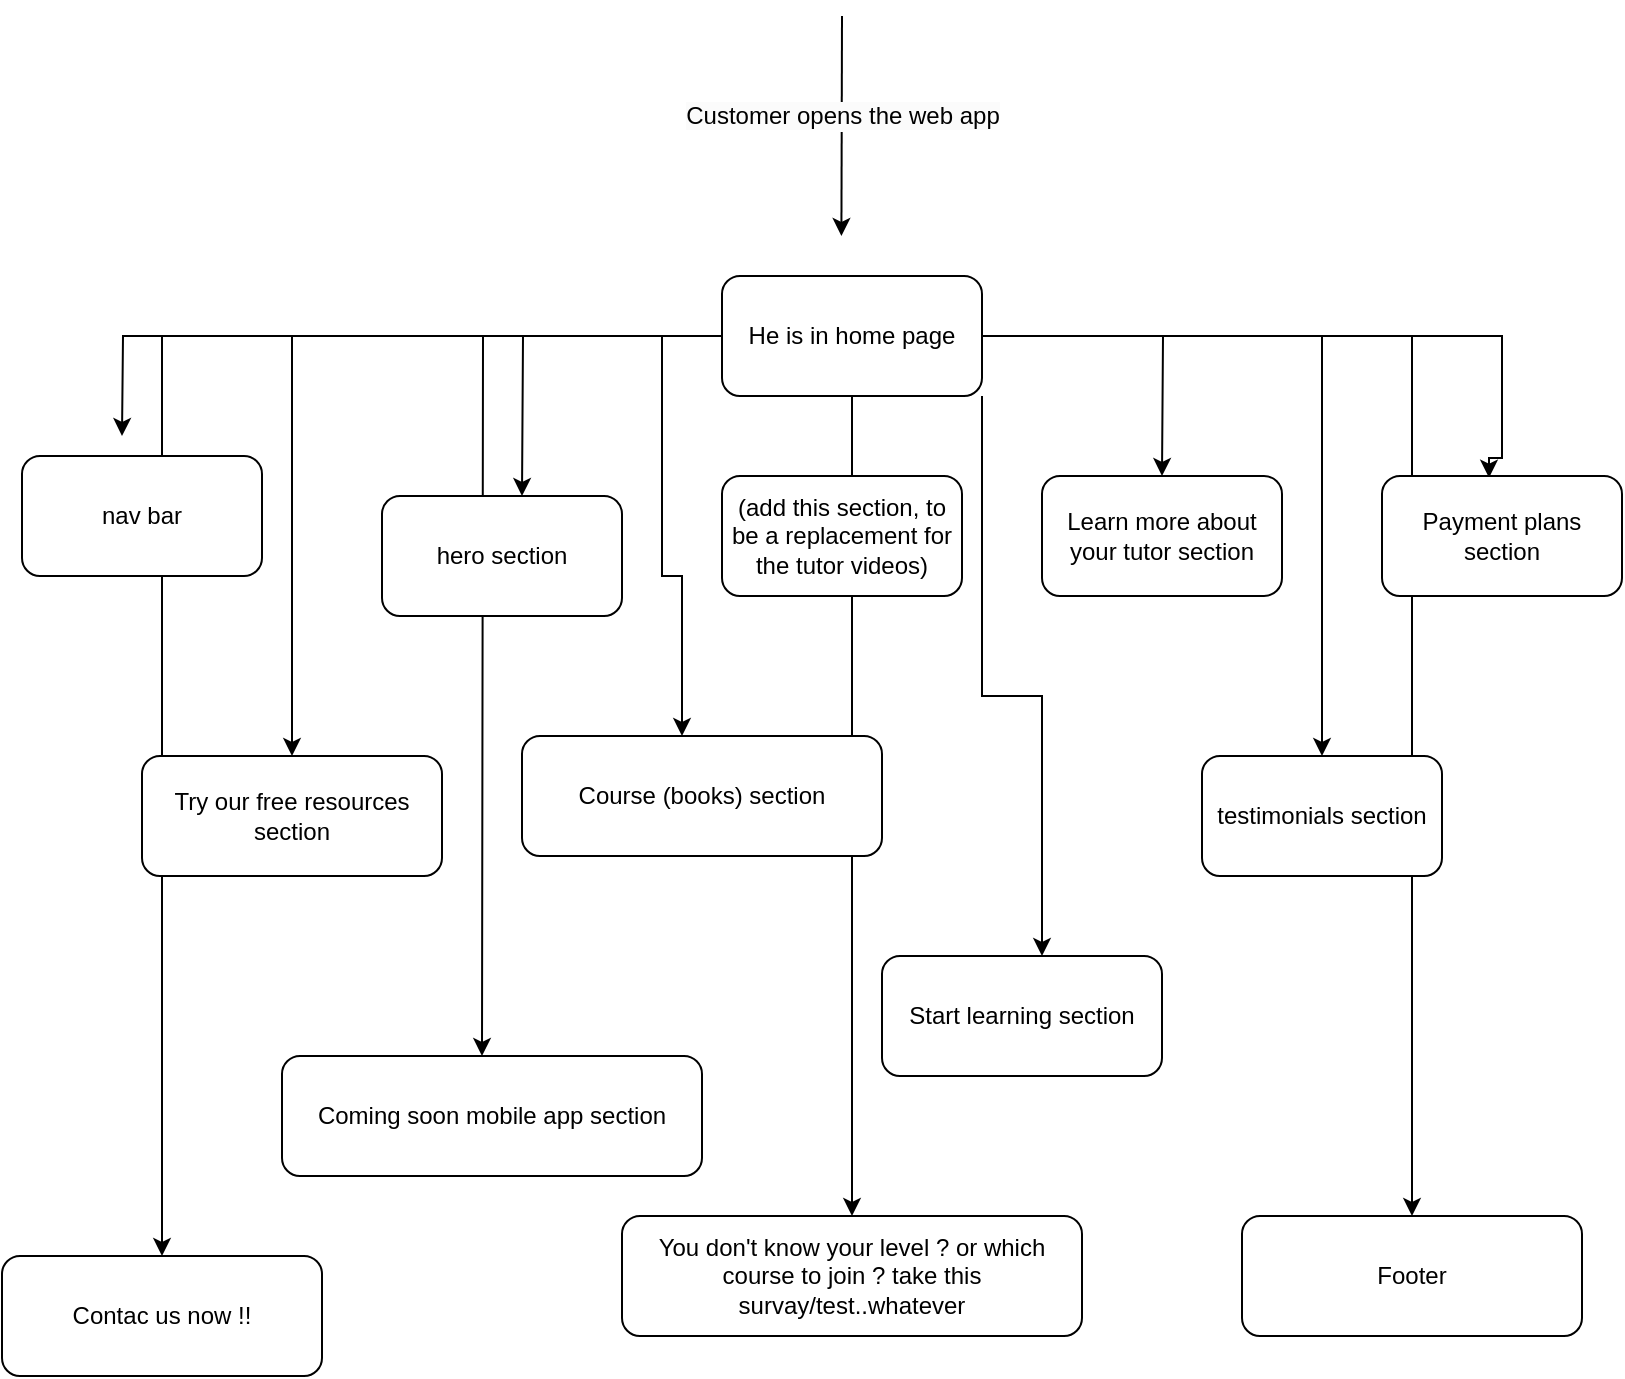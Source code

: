<mxfile version="24.4.0" type="github" pages="9">
  <diagram name="Home" id="qQ95E2DLK1bnDsNlfMF8">
    <mxGraphModel dx="1185" dy="638" grid="1" gridSize="10" guides="1" tooltips="1" connect="1" arrows="1" fold="1" page="1" pageScale="1" pageWidth="850" pageHeight="1100" math="0" shadow="0">
      <root>
        <mxCell id="0" />
        <mxCell id="1" parent="0" />
        <mxCell id="99INBaXnObJBXFlZrFe1-5" style="edgeStyle=orthogonalEdgeStyle;rounded=0;orthogonalLoop=1;jettySize=auto;html=1;" edge="1" parent="1" source="99INBaXnObJBXFlZrFe1-1">
          <mxGeometry relative="1" as="geometry">
            <mxPoint x="80" y="250" as="targetPoint" />
          </mxGeometry>
        </mxCell>
        <mxCell id="99INBaXnObJBXFlZrFe1-7" style="edgeStyle=orthogonalEdgeStyle;rounded=0;orthogonalLoop=1;jettySize=auto;html=1;" edge="1" parent="1" source="99INBaXnObJBXFlZrFe1-1">
          <mxGeometry relative="1" as="geometry">
            <mxPoint x="280" y="280" as="targetPoint" />
          </mxGeometry>
        </mxCell>
        <mxCell id="99INBaXnObJBXFlZrFe1-11" style="edgeStyle=orthogonalEdgeStyle;rounded=0;orthogonalLoop=1;jettySize=auto;html=1;" edge="1" parent="1" source="99INBaXnObJBXFlZrFe1-1">
          <mxGeometry relative="1" as="geometry">
            <mxPoint x="600" y="270" as="targetPoint" />
          </mxGeometry>
        </mxCell>
        <mxCell id="99INBaXnObJBXFlZrFe1-13" style="edgeStyle=orthogonalEdgeStyle;rounded=0;orthogonalLoop=1;jettySize=auto;html=1;entryX=0.446;entryY=0.014;entryDx=0;entryDy=0;entryPerimeter=0;" edge="1" parent="1" source="99INBaXnObJBXFlZrFe1-1" target="99INBaXnObJBXFlZrFe1-14">
          <mxGeometry relative="1" as="geometry">
            <mxPoint x="770" y="240" as="targetPoint" />
            <Array as="points">
              <mxPoint x="770" y="200" />
              <mxPoint x="770" y="261" />
            </Array>
          </mxGeometry>
        </mxCell>
        <mxCell id="99INBaXnObJBXFlZrFe1-15" style="edgeStyle=orthogonalEdgeStyle;rounded=0;orthogonalLoop=1;jettySize=auto;html=1;" edge="1" parent="1" source="99INBaXnObJBXFlZrFe1-1" target="99INBaXnObJBXFlZrFe1-16">
          <mxGeometry relative="1" as="geometry">
            <mxPoint x="180" y="420" as="targetPoint" />
          </mxGeometry>
        </mxCell>
        <mxCell id="99INBaXnObJBXFlZrFe1-18" style="edgeStyle=orthogonalEdgeStyle;rounded=0;orthogonalLoop=1;jettySize=auto;html=1;" edge="1" parent="1" source="99INBaXnObJBXFlZrFe1-1" target="99INBaXnObJBXFlZrFe1-19">
          <mxGeometry relative="1" as="geometry">
            <mxPoint x="360" y="390" as="targetPoint" />
            <Array as="points">
              <mxPoint x="350" y="200" />
              <mxPoint x="350" y="320" />
              <mxPoint x="360" y="320" />
            </Array>
          </mxGeometry>
        </mxCell>
        <mxCell id="99INBaXnObJBXFlZrFe1-20" style="edgeStyle=orthogonalEdgeStyle;rounded=0;orthogonalLoop=1;jettySize=auto;html=1;" edge="1" parent="1" source="99INBaXnObJBXFlZrFe1-1" target="99INBaXnObJBXFlZrFe1-21">
          <mxGeometry relative="1" as="geometry">
            <mxPoint x="530" y="410" as="targetPoint" />
          </mxGeometry>
        </mxCell>
        <mxCell id="99INBaXnObJBXFlZrFe1-22" style="edgeStyle=orthogonalEdgeStyle;rounded=0;orthogonalLoop=1;jettySize=auto;html=1;" edge="1" parent="1" source="99INBaXnObJBXFlZrFe1-1" target="99INBaXnObJBXFlZrFe1-23">
          <mxGeometry relative="1" as="geometry">
            <mxPoint x="530" y="420" as="targetPoint" />
            <Array as="points">
              <mxPoint x="510" y="380" />
              <mxPoint x="540" y="380" />
            </Array>
          </mxGeometry>
        </mxCell>
        <mxCell id="99INBaXnObJBXFlZrFe1-24" style="edgeStyle=orthogonalEdgeStyle;rounded=0;orthogonalLoop=1;jettySize=auto;html=1;" edge="1" parent="1" source="99INBaXnObJBXFlZrFe1-1">
          <mxGeometry relative="1" as="geometry">
            <mxPoint x="260" y="560" as="targetPoint" />
          </mxGeometry>
        </mxCell>
        <mxCell id="99INBaXnObJBXFlZrFe1-26" style="edgeStyle=orthogonalEdgeStyle;rounded=0;orthogonalLoop=1;jettySize=auto;html=1;" edge="1" parent="1" source="99INBaXnObJBXFlZrFe1-1" target="99INBaXnObJBXFlZrFe1-27">
          <mxGeometry relative="1" as="geometry">
            <mxPoint x="440" y="640" as="targetPoint" />
          </mxGeometry>
        </mxCell>
        <mxCell id="99INBaXnObJBXFlZrFe1-28" style="edgeStyle=orthogonalEdgeStyle;rounded=0;orthogonalLoop=1;jettySize=auto;html=1;" edge="1" parent="1" source="99INBaXnObJBXFlZrFe1-1" target="99INBaXnObJBXFlZrFe1-31">
          <mxGeometry relative="1" as="geometry">
            <mxPoint x="730" y="650" as="targetPoint" />
          </mxGeometry>
        </mxCell>
        <mxCell id="76fRwmS31UhDcgCS_fb8-1" style="edgeStyle=orthogonalEdgeStyle;rounded=0;orthogonalLoop=1;jettySize=auto;html=1;" edge="1" parent="1" source="99INBaXnObJBXFlZrFe1-1" target="76fRwmS31UhDcgCS_fb8-2">
          <mxGeometry relative="1" as="geometry">
            <mxPoint x="90" y="680" as="targetPoint" />
          </mxGeometry>
        </mxCell>
        <mxCell id="99INBaXnObJBXFlZrFe1-1" value="He is in home page" style="rounded=1;whiteSpace=wrap;html=1;" vertex="1" parent="1">
          <mxGeometry x="380" y="170" width="130" height="60" as="geometry" />
        </mxCell>
        <mxCell id="99INBaXnObJBXFlZrFe1-3" value="" style="endArrow=classic;html=1;rounded=0;" edge="1" parent="1">
          <mxGeometry width="50" height="50" relative="1" as="geometry">
            <mxPoint x="440" y="40" as="sourcePoint" />
            <mxPoint x="439.71" y="150" as="targetPoint" />
          </mxGeometry>
        </mxCell>
        <mxCell id="99INBaXnObJBXFlZrFe1-29" value="&lt;span style=&quot;font-size: 12px; background-color: rgb(251, 251, 251);&quot;&gt;Customer opens the web app&lt;/span&gt;" style="edgeLabel;html=1;align=center;verticalAlign=middle;resizable=0;points=[];" vertex="1" connectable="0" parent="99INBaXnObJBXFlZrFe1-3">
          <mxGeometry x="-0.409" y="3" relative="1" as="geometry">
            <mxPoint x="-3" y="17" as="offset" />
          </mxGeometry>
        </mxCell>
        <mxCell id="99INBaXnObJBXFlZrFe1-6" value="nav bar" style="rounded=1;whiteSpace=wrap;html=1;" vertex="1" parent="1">
          <mxGeometry x="30" y="260" width="120" height="60" as="geometry" />
        </mxCell>
        <mxCell id="99INBaXnObJBXFlZrFe1-8" value="hero section" style="rounded=1;whiteSpace=wrap;html=1;" vertex="1" parent="1">
          <mxGeometry x="210" y="280" width="120" height="60" as="geometry" />
        </mxCell>
        <mxCell id="99INBaXnObJBXFlZrFe1-10" value="(add this section, to be a replacement for the tutor videos)" style="rounded=1;whiteSpace=wrap;html=1;" vertex="1" parent="1">
          <mxGeometry x="380" y="270" width="120" height="60" as="geometry" />
        </mxCell>
        <mxCell id="99INBaXnObJBXFlZrFe1-12" value="Learn more about your tutor section" style="rounded=1;whiteSpace=wrap;html=1;" vertex="1" parent="1">
          <mxGeometry x="540" y="270" width="120" height="60" as="geometry" />
        </mxCell>
        <mxCell id="99INBaXnObJBXFlZrFe1-14" value="Payment plans section" style="rounded=1;whiteSpace=wrap;html=1;" vertex="1" parent="1">
          <mxGeometry x="710" y="270" width="120" height="60" as="geometry" />
        </mxCell>
        <mxCell id="99INBaXnObJBXFlZrFe1-16" value="Try our free resources section" style="rounded=1;whiteSpace=wrap;html=1;" vertex="1" parent="1">
          <mxGeometry x="90" y="410" width="150" height="60" as="geometry" />
        </mxCell>
        <mxCell id="99INBaXnObJBXFlZrFe1-19" value="Course (books) section" style="rounded=1;whiteSpace=wrap;html=1;" vertex="1" parent="1">
          <mxGeometry x="280" y="400" width="180" height="60" as="geometry" />
        </mxCell>
        <mxCell id="99INBaXnObJBXFlZrFe1-21" value="testimonials section" style="rounded=1;whiteSpace=wrap;html=1;" vertex="1" parent="1">
          <mxGeometry x="620" y="410" width="120" height="60" as="geometry" />
        </mxCell>
        <mxCell id="99INBaXnObJBXFlZrFe1-23" value="Start learning section" style="rounded=1;whiteSpace=wrap;html=1;" vertex="1" parent="1">
          <mxGeometry x="460" y="510" width="140" height="60" as="geometry" />
        </mxCell>
        <mxCell id="99INBaXnObJBXFlZrFe1-25" value="Coming soon mobile app section" style="rounded=1;whiteSpace=wrap;html=1;" vertex="1" parent="1">
          <mxGeometry x="160" y="560" width="210" height="60" as="geometry" />
        </mxCell>
        <mxCell id="99INBaXnObJBXFlZrFe1-27" value="You don&#39;t know your level ? or which course to join ? take this survay/test..whatever" style="rounded=1;whiteSpace=wrap;html=1;" vertex="1" parent="1">
          <mxGeometry x="330" y="640" width="230" height="60" as="geometry" />
        </mxCell>
        <mxCell id="99INBaXnObJBXFlZrFe1-31" value="Footer" style="rounded=1;whiteSpace=wrap;html=1;" vertex="1" parent="1">
          <mxGeometry x="640" y="640" width="170" height="60" as="geometry" />
        </mxCell>
        <mxCell id="76fRwmS31UhDcgCS_fb8-2" value="Contac us now !!" style="rounded=1;whiteSpace=wrap;html=1;" vertex="1" parent="1">
          <mxGeometry x="20" y="660" width="160" height="60" as="geometry" />
        </mxCell>
      </root>
    </mxGraphModel>
  </diagram>
  <diagram id="vQE7vvgTvT3320Fhl1fX" name="NavBar">
    <mxGraphModel dx="988" dy="531" grid="1" gridSize="10" guides="1" tooltips="1" connect="1" arrows="1" fold="1" page="1" pageScale="1" pageWidth="850" pageHeight="1100" math="0" shadow="0">
      <root>
        <mxCell id="0" />
        <mxCell id="1" parent="0" />
        <mxCell id="qBHMc7ry1mglnmrdQFWr-1" value="" style="endArrow=classic;html=1;rounded=0;" edge="1" parent="1" target="qBHMc7ry1mglnmrdQFWr-3">
          <mxGeometry width="50" height="50" relative="1" as="geometry">
            <mxPoint x="440" y="30" as="sourcePoint" />
            <mxPoint x="440" y="160" as="targetPoint" />
          </mxGeometry>
        </mxCell>
        <mxCell id="qBHMc7ry1mglnmrdQFWr-2" value="Client in/on nav bar" style="edgeLabel;html=1;align=center;verticalAlign=middle;resizable=0;points=[];" vertex="1" connectable="0" parent="qBHMc7ry1mglnmrdQFWr-1">
          <mxGeometry x="-0.239" y="-1" relative="1" as="geometry">
            <mxPoint as="offset" />
          </mxGeometry>
        </mxCell>
        <mxCell id="qBHMc7ry1mglnmrdQFWr-4" style="edgeStyle=orthogonalEdgeStyle;rounded=0;orthogonalLoop=1;jettySize=auto;html=1;" edge="1" parent="1" source="qBHMc7ry1mglnmrdQFWr-3">
          <mxGeometry relative="1" as="geometry">
            <mxPoint x="90" y="210" as="targetPoint" />
          </mxGeometry>
        </mxCell>
        <mxCell id="qBHMc7ry1mglnmrdQFWr-6" style="edgeStyle=orthogonalEdgeStyle;rounded=0;orthogonalLoop=1;jettySize=auto;html=1;" edge="1" parent="1" source="qBHMc7ry1mglnmrdQFWr-3" target="qBHMc7ry1mglnmrdQFWr-7">
          <mxGeometry relative="1" as="geometry">
            <mxPoint x="250" y="240" as="targetPoint" />
          </mxGeometry>
        </mxCell>
        <mxCell id="qBHMc7ry1mglnmrdQFWr-8" style="edgeStyle=orthogonalEdgeStyle;rounded=0;orthogonalLoop=1;jettySize=auto;html=1;" edge="1" parent="1" source="qBHMc7ry1mglnmrdQFWr-3" target="qBHMc7ry1mglnmrdQFWr-9">
          <mxGeometry relative="1" as="geometry">
            <mxPoint x="440" y="250" as="targetPoint" />
          </mxGeometry>
        </mxCell>
        <mxCell id="qBHMc7ry1mglnmrdQFWr-10" style="edgeStyle=orthogonalEdgeStyle;rounded=0;orthogonalLoop=1;jettySize=auto;html=1;" edge="1" parent="1" source="qBHMc7ry1mglnmrdQFWr-3">
          <mxGeometry relative="1" as="geometry">
            <mxPoint x="610" y="230" as="targetPoint" />
          </mxGeometry>
        </mxCell>
        <mxCell id="p5dpOKsnA8Q_YTcsY6Lo-1" style="edgeStyle=orthogonalEdgeStyle;rounded=0;orthogonalLoop=1;jettySize=auto;html=1;" edge="1" parent="1" source="qBHMc7ry1mglnmrdQFWr-3" target="p5dpOKsnA8Q_YTcsY6Lo-2">
          <mxGeometry relative="1" as="geometry">
            <mxPoint x="770" y="260" as="targetPoint" />
          </mxGeometry>
        </mxCell>
        <mxCell id="p5dpOKsnA8Q_YTcsY6Lo-3" style="edgeStyle=orthogonalEdgeStyle;rounded=0;orthogonalLoop=1;jettySize=auto;html=1;" edge="1" parent="1" source="qBHMc7ry1mglnmrdQFWr-3" target="p5dpOKsnA8Q_YTcsY6Lo-4">
          <mxGeometry relative="1" as="geometry">
            <mxPoint x="330" y="390" as="targetPoint" />
            <Array as="points">
              <mxPoint x="440" y="230" />
              <mxPoint x="331" y="230" />
            </Array>
          </mxGeometry>
        </mxCell>
        <mxCell id="p5dpOKsnA8Q_YTcsY6Lo-5" style="edgeStyle=orthogonalEdgeStyle;rounded=0;orthogonalLoop=1;jettySize=auto;html=1;" edge="1" parent="1" source="qBHMc7ry1mglnmrdQFWr-3" target="p5dpOKsnA8Q_YTcsY6Lo-6">
          <mxGeometry relative="1" as="geometry">
            <mxPoint x="540" y="420" as="targetPoint" />
            <Array as="points">
              <mxPoint x="440" y="220" />
              <mxPoint x="541" y="220" />
              <mxPoint x="541" y="420" />
              <mxPoint x="520" y="420" />
            </Array>
          </mxGeometry>
        </mxCell>
        <mxCell id="qBHMc7ry1mglnmrdQFWr-3" value="Tabs/pages in the nav bar" style="rounded=1;whiteSpace=wrap;html=1;" vertex="1" parent="1">
          <mxGeometry x="320" y="140" width="240" height="60" as="geometry" />
        </mxCell>
        <mxCell id="qBHMc7ry1mglnmrdQFWr-5" value="Logo/home link" style="rounded=1;whiteSpace=wrap;html=1;" vertex="1" parent="1">
          <mxGeometry x="30" y="220" width="120" height="60" as="geometry" />
        </mxCell>
        <mxCell id="qBHMc7ry1mglnmrdQFWr-7" value="Courses" style="rounded=1;whiteSpace=wrap;html=1;" vertex="1" parent="1">
          <mxGeometry x="190" y="220" width="120" height="60" as="geometry" />
        </mxCell>
        <mxCell id="qBHMc7ry1mglnmrdQFWr-9" value="Resources (Free Resources&lt;span style=&quot;background-color: initial;&quot;&gt;)&lt;/span&gt;" style="rounded=1;whiteSpace=wrap;html=1;" vertex="1" parent="1">
          <mxGeometry x="380" y="240" width="120" height="60" as="geometry" />
        </mxCell>
        <mxCell id="qBHMc7ry1mglnmrdQFWr-11" value="Contact us now" style="rounded=1;whiteSpace=wrap;html=1;" vertex="1" parent="1">
          <mxGeometry x="550" y="240" width="120" height="60" as="geometry" />
        </mxCell>
        <mxCell id="p5dpOKsnA8Q_YTcsY6Lo-2" value="About us (Learn more about your tutor)" style="rounded=1;whiteSpace=wrap;html=1;" vertex="1" parent="1">
          <mxGeometry x="700" y="240" width="140" height="70" as="geometry" />
        </mxCell>
        <mxCell id="p5dpOKsnA8Q_YTcsY6Lo-4" value="Join now (will take him to survay/test)" style="rounded=1;whiteSpace=wrap;html=1;" vertex="1" parent="1">
          <mxGeometry x="270" y="350" width="120" height="60" as="geometry" />
        </mxCell>
        <mxCell id="p5dpOKsnA8Q_YTcsY6Lo-6" value="Chang language button" style="rounded=1;whiteSpace=wrap;html=1;" vertex="1" parent="1">
          <mxGeometry x="450" y="390" width="120" height="60" as="geometry" />
        </mxCell>
      </root>
    </mxGraphModel>
  </diagram>
  <diagram id="QKszedKwvFP-QUrR3vZq" name="CoursesPage">
    <mxGraphModel grid="1" page="1" gridSize="10" guides="1" tooltips="1" connect="1" arrows="1" fold="1" pageScale="1" pageWidth="850" pageHeight="1100" math="0" shadow="0">
      <root>
        <mxCell id="0" />
        <mxCell id="1" parent="0" />
        <mxCell id="uB3lZuAtJhWU3ZwrZ7g3-1" value="" style="edgeStyle=none;orthogonalLoop=1;jettySize=auto;html=1;rounded=0;" edge="1" parent="1" target="uB3lZuAtJhWU3ZwrZ7g3-3">
          <mxGeometry width="100" relative="1" as="geometry">
            <mxPoint x="440" y="10" as="sourcePoint" />
            <mxPoint x="440" y="90" as="targetPoint" />
            <Array as="points">
              <mxPoint x="440" y="50" />
            </Array>
          </mxGeometry>
        </mxCell>
        <mxCell id="uB3lZuAtJhWU3ZwrZ7g3-2" value="Client directed/presses on courses page" style="text;html=1;align=center;verticalAlign=middle;resizable=0;points=[];autosize=1;strokeColor=none;fillColor=none;" vertex="1" parent="1">
          <mxGeometry x="320" y="28" width="240" height="30" as="geometry" />
        </mxCell>
        <mxCell id="uB3lZuAtJhWU3ZwrZ7g3-4" style="edgeStyle=orthogonalEdgeStyle;rounded=0;orthogonalLoop=1;jettySize=auto;html=1;" edge="1" parent="1" source="uB3lZuAtJhWU3ZwrZ7g3-3" target="uB3lZuAtJhWU3ZwrZ7g3-5">
          <mxGeometry relative="1" as="geometry">
            <mxPoint x="280" y="230" as="targetPoint" />
            <Array as="points">
              <mxPoint x="280" y="120" />
              <mxPoint x="280" y="170" />
              <mxPoint x="145" y="170" />
            </Array>
          </mxGeometry>
        </mxCell>
        <mxCell id="uB3lZuAtJhWU3ZwrZ7g3-7" value="Clien press on a course card" style="edgeLabel;html=1;align=center;verticalAlign=middle;resizable=0;points=[];" vertex="1" connectable="0" parent="uB3lZuAtJhWU3ZwrZ7g3-4">
          <mxGeometry x="0.06" relative="1" as="geometry">
            <mxPoint as="offset" />
          </mxGeometry>
        </mxCell>
        <mxCell id="uB3lZuAtJhWU3ZwrZ7g3-3" value="See all courses as cards (exactly as camply courses page)&lt;div&gt;and they are categorized into (Adults-kids...etc)&lt;/div&gt;" style="rounded=1;whiteSpace=wrap;html=1;" vertex="1" parent="1">
          <mxGeometry x="330" y="70" width="220" height="100" as="geometry" />
        </mxCell>
        <mxCell id="uB3lZuAtJhWU3ZwrZ7g3-5" value="&lt;u&gt;&lt;b&gt;See all course details&lt;/b&gt;&lt;/u&gt;&lt;div&gt;&lt;br&gt;&lt;/div&gt;&lt;div&gt;Course/book title&lt;/div&gt;&lt;div&gt;Course info&lt;/div&gt;&lt;div&gt;Syllabus&lt;/div&gt;&lt;div&gt;Try it out button (Join now)&lt;/div&gt;&lt;div&gt;tags(adult-level-...etc)&lt;/div&gt;&lt;div&gt;Other Courses&lt;/div&gt;&lt;div&gt;&lt;br&gt;&lt;/div&gt;" style="rounded=1;whiteSpace=wrap;html=1;" vertex="1" parent="1">
          <mxGeometry x="290" y="250" width="210" height="180" as="geometry" />
        </mxCell>
      </root>
    </mxGraphModel>
  </diagram>
  <diagram id="tzEvsl8KpvASyx-76CDh" name="TestPage">
    <mxGraphModel dx="1185" dy="638" grid="1" gridSize="10" guides="1" tooltips="1" connect="1" arrows="1" fold="1" page="1" pageScale="1" pageWidth="850" pageHeight="1100" math="0" shadow="0">
      <root>
        <mxCell id="0" />
        <mxCell id="1" parent="0" />
        <mxCell id="RE3mwSIbp9zGbHqjbAvO-1" value="" style="edgeStyle=none;orthogonalLoop=1;jettySize=auto;html=1;rounded=0;" edge="1" parent="1" target="RE3mwSIbp9zGbHqjbAvO-3">
          <mxGeometry width="100" relative="1" as="geometry">
            <mxPoint x="440" y="10" as="sourcePoint" />
            <mxPoint x="440" y="100" as="targetPoint" />
            <Array as="points" />
          </mxGeometry>
        </mxCell>
        <mxCell id="RE3mwSIbp9zGbHqjbAvO-2" value="Client presses on join now button" style="edgeLabel;html=1;align=center;verticalAlign=middle;resizable=0;points=[];" vertex="1" connectable="0" parent="RE3mwSIbp9zGbHqjbAvO-1">
          <mxGeometry x="-0.06" y="2" relative="1" as="geometry">
            <mxPoint as="offset" />
          </mxGeometry>
        </mxCell>
        <mxCell id="LlV7WL3NGxs4MEIPcyIP-4" style="edgeStyle=orthogonalEdgeStyle;rounded=0;orthogonalLoop=1;jettySize=auto;html=1;" edge="1" parent="1" source="RE3mwSIbp9zGbHqjbAvO-3" target="LlV7WL3NGxs4MEIPcyIP-5">
          <mxGeometry relative="1" as="geometry">
            <mxPoint x="440" y="360" as="targetPoint" />
          </mxGeometry>
        </mxCell>
        <mxCell id="LlV7WL3NGxs4MEIPcyIP-6" value="First Phase" style="edgeLabel;html=1;align=center;verticalAlign=middle;resizable=0;points=[];" vertex="1" connectable="0" parent="LlV7WL3NGxs4MEIPcyIP-4">
          <mxGeometry x="0.429" relative="1" as="geometry">
            <mxPoint as="offset" />
          </mxGeometry>
        </mxCell>
        <mxCell id="RE3mwSIbp9zGbHqjbAvO-3" value="&lt;u&gt;&lt;b&gt;Client sees the survey/test&lt;/b&gt;&lt;/u&gt;&lt;div&gt;&lt;br&gt;&lt;/div&gt;&lt;div&gt;test phases up top&lt;/div&gt;&lt;div&gt;phase questions&lt;/div&gt;&lt;div&gt;at the end he will be on the checkout with the appropirate payment plan for him&lt;/div&gt;&lt;div&gt;And after he pay you may show him the invocie where can print it or download it (It must contian unique number)&lt;/div&gt;&lt;div&gt;&lt;br&gt;&lt;/div&gt;" style="rounded=1;whiteSpace=wrap;html=1;" vertex="1" parent="1">
          <mxGeometry x="200" y="120" width="480" height="140" as="geometry" />
        </mxCell>
        <mxCell id="LlV7WL3NGxs4MEIPcyIP-5" value="Inf" style="rounded=1;whiteSpace=wrap;html=1;" vertex="1" parent="1">
          <mxGeometry x="380" y="350" width="120" height="60" as="geometry" />
        </mxCell>
      </root>
    </mxGraphModel>
  </diagram>
  <diagram id="CI355EpnzvKX1VtgfptM" name="FreeResourcesPage">
    <mxGraphModel dx="1185" dy="638" grid="1" gridSize="10" guides="1" tooltips="1" connect="1" arrows="1" fold="1" page="1" pageScale="1" pageWidth="850" pageHeight="1100" math="0" shadow="0">
      <root>
        <mxCell id="0" />
        <mxCell id="1" parent="0" />
        <mxCell id="V4mTrTui0ELXM4Fs0Xw9-1" value="" style="edgeStyle=none;orthogonalLoop=1;jettySize=auto;html=1;rounded=0;" edge="1" parent="1" target="V4mTrTui0ELXM4Fs0Xw9-3">
          <mxGeometry width="100" relative="1" as="geometry">
            <mxPoint x="440" y="20" as="sourcePoint" />
            <mxPoint x="440" y="110" as="targetPoint" />
            <Array as="points" />
          </mxGeometry>
        </mxCell>
        <mxCell id="V4mTrTui0ELXM4Fs0Xw9-2" value="Client presses on free resources page" style="edgeLabel;html=1;align=center;verticalAlign=middle;resizable=0;points=[];" vertex="1" connectable="0" parent="V4mTrTui0ELXM4Fs0Xw9-1">
          <mxGeometry x="-0.194" y="1" relative="1" as="geometry">
            <mxPoint as="offset" />
          </mxGeometry>
        </mxCell>
        <mxCell id="V4mTrTui0ELXM4Fs0Xw9-4" style="edgeStyle=orthogonalEdgeStyle;rounded=0;orthogonalLoop=1;jettySize=auto;html=1;" edge="1" parent="1" source="V4mTrTui0ELXM4Fs0Xw9-3" target="V4mTrTui0ELXM4Fs0Xw9-6">
          <mxGeometry relative="1" as="geometry">
            <mxPoint x="440" y="320" as="targetPoint" />
          </mxGeometry>
        </mxCell>
        <mxCell id="V4mTrTui0ELXM4Fs0Xw9-5" value="Client presses on a resource" style="edgeLabel;html=1;align=center;verticalAlign=middle;resizable=0;points=[];" vertex="1" connectable="0" parent="V4mTrTui0ELXM4Fs0Xw9-4">
          <mxGeometry x="-0.027" y="1" relative="1" as="geometry">
            <mxPoint as="offset" />
          </mxGeometry>
        </mxCell>
        <mxCell id="V4mTrTui0ELXM4Fs0Xw9-3" value="&lt;b&gt;&lt;u&gt;Client sees all the free resources (just like in camply)&lt;/u&gt;&lt;/b&gt;&lt;div&gt;Resources cards&lt;/div&gt;&lt;div&gt;join now button&lt;/div&gt;" style="rounded=1;whiteSpace=wrap;html=1;" vertex="1" parent="1">
          <mxGeometry x="290" y="120" width="300" height="90" as="geometry" />
        </mxCell>
        <mxCell id="V4mTrTui0ELXM4Fs0Xw9-6" value="" style="rounded=1;whiteSpace=wrap;html=1;" vertex="1" parent="1">
          <mxGeometry x="290" y="320" width="300" height="150" as="geometry" />
        </mxCell>
      </root>
    </mxGraphModel>
  </diagram>
  <diagram id="0rYFkXEj88z6BJiJMRTO" name="ContactUsPage">
    <mxGraphModel dx="988" dy="531" grid="1" gridSize="10" guides="1" tooltips="1" connect="1" arrows="1" fold="1" page="1" pageScale="1" pageWidth="850" pageHeight="1100" math="0" shadow="0">
      <root>
        <mxCell id="0" />
        <mxCell id="1" parent="0" />
        <mxCell id="fkW3sX-ybW8KuCKRwhAY-1" value="" style="edgeStyle=none;orthogonalLoop=1;jettySize=auto;html=1;rounded=0;" edge="1" parent="1" target="fkW3sX-ybW8KuCKRwhAY-2">
          <mxGeometry width="100" relative="1" as="geometry">
            <mxPoint x="400" y="10" as="sourcePoint" />
            <mxPoint x="400" y="80" as="targetPoint" />
            <Array as="points" />
          </mxGeometry>
        </mxCell>
        <mxCell id="fkW3sX-ybW8KuCKRwhAY-3" value="Client directed/presses on contact us page" style="edgeLabel;html=1;align=center;verticalAlign=middle;resizable=0;points=[];" vertex="1" connectable="0" parent="fkW3sX-ybW8KuCKRwhAY-1">
          <mxGeometry x="-0.26" y="1" relative="1" as="geometry">
            <mxPoint x="9" as="offset" />
          </mxGeometry>
        </mxCell>
        <mxCell id="fkW3sX-ybW8KuCKRwhAY-2" value="&lt;b&gt;&lt;u&gt;Client sees a bunch of inputs so he can enter his details in them&lt;/u&gt;&lt;/b&gt;&lt;div&gt;&lt;b&gt;&lt;u&gt;&lt;br&gt;&lt;/u&gt;&lt;/b&gt;&lt;div&gt;Name&lt;/div&gt;&lt;div&gt;Email&lt;/div&gt;&lt;div&gt;Phone Number&lt;/div&gt;&lt;div&gt;Gender&lt;/div&gt;&lt;div&gt;Native language&lt;/div&gt;&lt;div&gt;Origin Country&lt;/div&gt;&lt;div&gt;Arabic level&lt;/div&gt;&lt;div&gt;Age&lt;/div&gt;&lt;/div&gt;&lt;div&gt;Message (Optional)&lt;/div&gt;" style="rounded=1;whiteSpace=wrap;html=1;" vertex="1" parent="1">
          <mxGeometry x="210" y="90" width="380" height="200" as="geometry" />
        </mxCell>
      </root>
    </mxGraphModel>
  </diagram>
  <diagram id="Olqq-c95l4SBbOqqx3QL" name="AboutUsORLearnMoreAboutYourTutorPage">
    <mxGraphModel dx="988" dy="531" grid="1" gridSize="10" guides="1" tooltips="1" connect="1" arrows="1" fold="1" page="1" pageScale="1" pageWidth="850" pageHeight="1100" math="0" shadow="0">
      <root>
        <mxCell id="0" />
        <mxCell id="1" parent="0" />
        <mxCell id="4_cNXhDmkJWjyUubfjrY-1" value="" style="edgeStyle=none;orthogonalLoop=1;jettySize=auto;html=1;rounded=0;" edge="1" parent="1" target="4_cNXhDmkJWjyUubfjrY-3">
          <mxGeometry width="100" relative="1" as="geometry">
            <mxPoint x="440" y="20" as="sourcePoint" />
            <mxPoint x="440" y="120" as="targetPoint" />
            <Array as="points" />
          </mxGeometry>
        </mxCell>
        <mxCell id="4_cNXhDmkJWjyUubfjrY-2" value="Client presses on learn more about your tutor page" style="edgeLabel;html=1;align=center;verticalAlign=middle;resizable=0;points=[];" vertex="1" connectable="0" parent="4_cNXhDmkJWjyUubfjrY-1">
          <mxGeometry x="-0.029" y="1" relative="1" as="geometry">
            <mxPoint as="offset" />
          </mxGeometry>
        </mxCell>
        <mxCell id="4_cNXhDmkJWjyUubfjrY-3" value="Tutor bio and info&lt;div&gt;Contact us now button&lt;/div&gt;&lt;div&gt;Join now button&lt;/div&gt;&lt;div&gt;&lt;br&gt;&lt;/div&gt;" style="rounded=1;whiteSpace=wrap;html=1;" vertex="1" parent="1">
          <mxGeometry x="270" y="130" width="340" height="130" as="geometry" />
        </mxCell>
      </root>
    </mxGraphModel>
  </diagram>
  <diagram id="3ZruaZfo9Zzu6ULaJqnI" name="PaymentPlansPage">
    <mxGraphModel dx="2074" dy="1116" grid="1" gridSize="10" guides="1" tooltips="1" connect="1" arrows="1" fold="1" page="1" pageScale="1" pageWidth="850" pageHeight="1100" math="0" shadow="0">
      <root>
        <mxCell id="0" />
        <mxCell id="1" parent="0" />
      </root>
    </mxGraphModel>
  </diagram>
  <diagram id="Me4W-ue9wVeITyY-dv9F" name="AdminPanelPage">
    <mxGraphModel dx="1185" dy="638" grid="1" gridSize="10" guides="1" tooltips="1" connect="1" arrows="1" fold="1" page="1" pageScale="1" pageWidth="850" pageHeight="1100" math="0" shadow="0">
      <root>
        <mxCell id="0" />
        <mxCell id="1" parent="0" />
        <mxCell id="_R4BAQkw3wgSuIhfWQux-1" value="" style="edgeStyle=none;orthogonalLoop=1;jettySize=auto;html=1;rounded=0;" edge="1" parent="1" target="_R4BAQkw3wgSuIhfWQux-3">
          <mxGeometry width="100" relative="1" as="geometry">
            <mxPoint x="420" y="20" as="sourcePoint" />
            <mxPoint x="420" y="120" as="targetPoint" />
            <Array as="points" />
          </mxGeometry>
        </mxCell>
        <mxCell id="_R4BAQkw3wgSuIhfWQux-2" value="Client heads to admin route/page" style="edgeLabel;html=1;align=center;verticalAlign=middle;resizable=0;points=[];" vertex="1" connectable="0" parent="_R4BAQkw3wgSuIhfWQux-1">
          <mxGeometry x="0.137" y="-3" relative="1" as="geometry">
            <mxPoint as="offset" />
          </mxGeometry>
        </mxCell>
        <mxCell id="_R4BAQkw3wgSuIhfWQux-4" style="edgeStyle=orthogonalEdgeStyle;rounded=0;orthogonalLoop=1;jettySize=auto;html=1;entryX=0.389;entryY=-0.019;entryDx=0;entryDy=0;entryPerimeter=0;" edge="1" parent="1" source="6zVvQmFkq9nPuPwvFK3H-3" target="_R4BAQkw3wgSuIhfWQux-6">
          <mxGeometry relative="1" as="geometry">
            <mxPoint x="110" y="454.97" as="targetPoint" />
            <mxPoint x="300" y="349.999" as="sourcePoint" />
          </mxGeometry>
        </mxCell>
        <mxCell id="_R4BAQkw3wgSuIhfWQux-8" style="edgeStyle=orthogonalEdgeStyle;rounded=0;orthogonalLoop=1;jettySize=auto;html=1;" edge="1" parent="1" source="6zVvQmFkq9nPuPwvFK3H-3" target="_R4BAQkw3wgSuIhfWQux-9">
          <mxGeometry relative="1" as="geometry">
            <mxPoint x="415" y="454.97" as="targetPoint" />
            <mxPoint x="450.029" y="404.97" as="sourcePoint" />
            <Array as="points">
              <mxPoint x="430" y="432" />
              <mxPoint x="420" y="432" />
            </Array>
          </mxGeometry>
        </mxCell>
        <mxCell id="_R4BAQkw3wgSuIhfWQux-10" style="edgeStyle=orthogonalEdgeStyle;rounded=0;orthogonalLoop=1;jettySize=auto;html=1;exitX=1.025;exitY=0.571;exitDx=0;exitDy=0;exitPerimeter=0;" edge="1" parent="1" source="6zVvQmFkq9nPuPwvFK3H-3" target="_R4BAQkw3wgSuIhfWQux-11">
          <mxGeometry relative="1" as="geometry">
            <mxPoint x="630" y="484.97" as="targetPoint" />
            <mxPoint x="520" y="349.999" as="sourcePoint" />
          </mxGeometry>
        </mxCell>
        <mxCell id="U77Jp8TXZ3Wo2ei837WM-1" style="edgeStyle=orthogonalEdgeStyle;rounded=0;orthogonalLoop=1;jettySize=auto;html=1;" edge="1" parent="1" source="6zVvQmFkq9nPuPwvFK3H-3" target="U77Jp8TXZ3Wo2ei837WM-2">
          <mxGeometry relative="1" as="geometry">
            <mxPoint x="260" y="624.97" as="targetPoint" />
            <mxPoint x="410.029" y="404.97" as="sourcePoint" />
            <Array as="points">
              <mxPoint x="380" y="435" />
              <mxPoint x="250" y="435" />
            </Array>
          </mxGeometry>
        </mxCell>
        <mxCell id="U77Jp8TXZ3Wo2ei837WM-3" style="edgeStyle=orthogonalEdgeStyle;rounded=0;orthogonalLoop=1;jettySize=auto;html=1;entryX=0.406;entryY=-0.017;entryDx=0;entryDy=0;entryPerimeter=0;" edge="1" parent="1" source="6zVvQmFkq9nPuPwvFK3H-3" target="U77Jp8TXZ3Wo2ei837WM-4">
          <mxGeometry relative="1" as="geometry">
            <mxPoint x="560" y="644.97" as="targetPoint" />
            <mxPoint x="410.029" y="404.97" as="sourcePoint" />
            <Array as="points">
              <mxPoint x="460" y="425" />
              <mxPoint x="559" y="425" />
              <mxPoint x="559" y="635" />
              <mxPoint x="549" y="635" />
            </Array>
          </mxGeometry>
        </mxCell>
        <mxCell id="6zVvQmFkq9nPuPwvFK3H-1" style="edgeStyle=orthogonalEdgeStyle;rounded=0;orthogonalLoop=1;jettySize=auto;html=1;" edge="1" parent="1" source="_R4BAQkw3wgSuIhfWQux-3">
          <mxGeometry relative="1" as="geometry">
            <mxPoint x="420" y="290" as="targetPoint" />
          </mxGeometry>
        </mxCell>
        <mxCell id="6zVvQmFkq9nPuPwvFK3H-2" value="Admin logs in" style="edgeLabel;html=1;align=center;verticalAlign=middle;resizable=0;points=[];" vertex="1" connectable="0" parent="6zVvQmFkq9nPuPwvFK3H-1">
          <mxGeometry x="-0.093" y="-2" relative="1" as="geometry">
            <mxPoint as="offset" />
          </mxGeometry>
        </mxCell>
        <mxCell id="_R4BAQkw3wgSuIhfWQux-3" value="He is in log in screen" style="rounded=1;whiteSpace=wrap;html=1;" vertex="1" parent="1">
          <mxGeometry x="315" y="120" width="210" height="90" as="geometry" />
        </mxCell>
        <mxCell id="_R4BAQkw3wgSuIhfWQux-6" value="Courses page (Where he can CRUD courses)" style="rounded=1;whiteSpace=wrap;html=1;" vertex="1" parent="1">
          <mxGeometry x="60" y="464.97" width="120" height="60" as="geometry" />
        </mxCell>
        <mxCell id="_R4BAQkw3wgSuIhfWQux-9" value="Free rouces page (Where he can CRUD Free reources)" style="rounded=1;whiteSpace=wrap;html=1;" vertex="1" parent="1">
          <mxGeometry x="327.5" y="514.97" width="185" height="120" as="geometry" />
        </mxCell>
        <mxCell id="_R4BAQkw3wgSuIhfWQux-11" value="Clients submittion from contact us page where" style="rounded=1;whiteSpace=wrap;html=1;" vertex="1" parent="1">
          <mxGeometry x="600" y="474.97" width="160" height="80" as="geometry" />
        </mxCell>
        <mxCell id="U77Jp8TXZ3Wo2ei837WM-2" value="Cliens test reults page" style="rounded=1;whiteSpace=wrap;html=1;" vertex="1" parent="1">
          <mxGeometry x="190" y="634.97" width="120" height="60" as="geometry" />
        </mxCell>
        <mxCell id="U77Jp8TXZ3Wo2ei837WM-4" value="Payments/invoices from clients" style="rounded=1;whiteSpace=wrap;html=1;" vertex="1" parent="1">
          <mxGeometry x="500" y="644.97" width="120" height="60" as="geometry" />
        </mxCell>
        <mxCell id="6zVvQmFkq9nPuPwvFK3H-3" value="Admin in his home page" style="rounded=1;whiteSpace=wrap;html=1;" vertex="1" parent="1">
          <mxGeometry x="360" y="290" width="120" height="60" as="geometry" />
        </mxCell>
      </root>
    </mxGraphModel>
  </diagram>
</mxfile>
